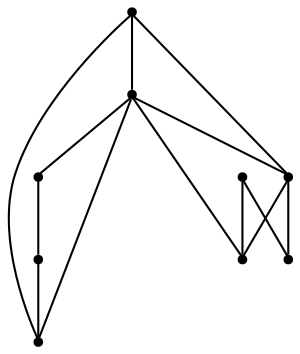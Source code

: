 graph {
  node [shape=point,comment="{\"directed\":false,\"doi\":\"10.1007/978-3-030-35802-0_34\",\"figure\":\"3 (8)\"}"]

  v0 [pos="800.0462299083522,509.1889231392718"]
  v1 [pos="838.2918334690535,487.1064624332713"]
  v2 [pos="853.3942734375587,445.6086609254746"]
  v3 [pos="838.2918334690535,404.11085941767794"]
  v4 [pos="800.0462299083521,382.0327226710872"]
  v5 [pos="728.1639113016934,467.69112163147514"]
  v6 [pos="756.5517522029861,501.52101700232254"]
  v7 [pos="756.5517522029861,389.6963048486266"]
  v8 [pos="728.1639113016935,423.5345937877402"]

  v0 -- v6 [id="-1",pos="800.0462299083522,509.1889231392718 796.4141272256327,509.84313394786943 792.6629451418538,510.17647095713005 788.8339067751427,510.17647095713005 777.0700456377291,510.17647095713005 766.0410673276103,507.03014381071637 756.5517522029861,501.52101700232254"]
  v6 -- v7 [id="-2",pos="756.5517522029861,501.52101700232254 756.5517522029861,389.6963048486266 756.5517522029861,389.6963048486266 756.5517522029861,389.6963048486266"]
  v0 -- v4 [id="-4",pos="800.0462299083522,509.1889231392718 800.0462299083521,382.0327226710872 800.0462299083521,382.0327226710872 800.0462299083521,382.0327226710872"]
  v4 -- v1 [id="-5",pos="800.0462299083521,382.0327226710872 838.2918334690535,487.1064624332713 838.2918334690535,487.1064624332713 838.2918334690535,487.1064624332713"]
  v4 -- v6 [id="-6",pos="800.0462299083521,382.0327226710872 756.5517522029861,501.52101700232254 756.5517522029861,501.52101700232254 756.5517522029861,501.52101700232254"]
  v1 -- v0 [id="-7",pos="838.2918334690535,487.1064624332713 800.0462299083522,509.1889231392718 800.0462299083522,509.1889231392718 800.0462299083522,509.1889231392718"]
  v8 -- v5 [id="-8",pos="728.1639113016935,423.5345937877402 725.6430670775333,430.4152719081245 724.2736672895622,437.85621159554523 724.2736672895622,445.61699090610233 724.2736672895622,453.375031418546 725.6421007189696,460.81345801240025 728.1639113016934,467.69112163147514"]
  v8 -- v7 [id="-9",pos="728.1639113016935,423.5345937877402 733.3721065993009,409.1937047750148 743.5216334699032,397.2343104034896 756.5517522029861,389.6963048486266"]
  v7 -- v4 [id="-10",pos="756.5517522029861,389.6963048486266 800.0462299083521,382.0327226710872 800.0462299083521,382.0327226710872 800.0462299083521,382.0327226710872"]
  v6 -- v5 [id="-11",pos="756.5517522029861,501.52101700232254 743.5157944802186,493.99411688997947 733.3677284174795,482.03365559653423 728.1639113016934,467.69112163147514"]
  v4 -- v3 [id="-13",pos="800.0462299083521,382.0327226710872 815.3152446809488,384.7043494650943 828.7285361205495,392.73583326585003 838.2918334690535,404.11085941767794"]
  v3 -- v2 [id="-14",pos="838.2918334690535,404.11085941767794 847.7156099607425,415.335777182902 853.3942098491409,429.8132331996644 853.3942734375587,445.6086609254746"]
  v2 -- v1 [id="-15",pos="853.3942734375587,445.6086609254746 853.3942098491409,461.41602299786575 847.7190054649511,475.8895464586402 838.2918334690535,487.1064624332713"]
}